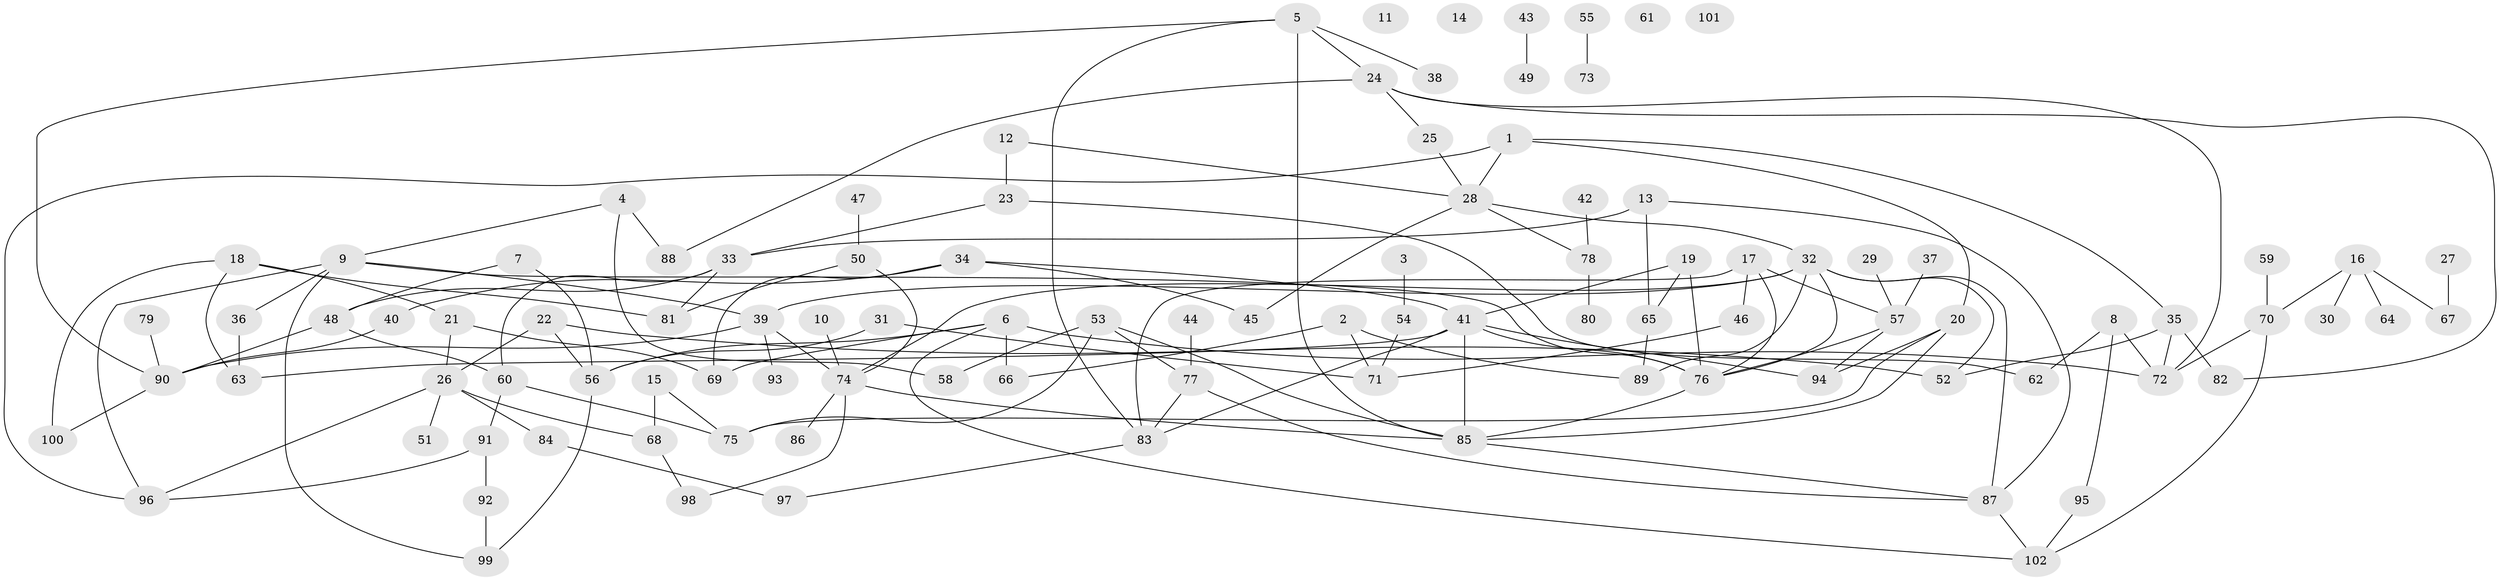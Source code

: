 // Generated by graph-tools (version 1.1) at 2025/00/03/09/25 03:00:45]
// undirected, 102 vertices, 149 edges
graph export_dot {
graph [start="1"]
  node [color=gray90,style=filled];
  1;
  2;
  3;
  4;
  5;
  6;
  7;
  8;
  9;
  10;
  11;
  12;
  13;
  14;
  15;
  16;
  17;
  18;
  19;
  20;
  21;
  22;
  23;
  24;
  25;
  26;
  27;
  28;
  29;
  30;
  31;
  32;
  33;
  34;
  35;
  36;
  37;
  38;
  39;
  40;
  41;
  42;
  43;
  44;
  45;
  46;
  47;
  48;
  49;
  50;
  51;
  52;
  53;
  54;
  55;
  56;
  57;
  58;
  59;
  60;
  61;
  62;
  63;
  64;
  65;
  66;
  67;
  68;
  69;
  70;
  71;
  72;
  73;
  74;
  75;
  76;
  77;
  78;
  79;
  80;
  81;
  82;
  83;
  84;
  85;
  86;
  87;
  88;
  89;
  90;
  91;
  92;
  93;
  94;
  95;
  96;
  97;
  98;
  99;
  100;
  101;
  102;
  1 -- 20;
  1 -- 28;
  1 -- 35;
  1 -- 96;
  2 -- 66;
  2 -- 71;
  2 -- 89;
  3 -- 54;
  4 -- 9;
  4 -- 58;
  4 -- 88;
  5 -- 24;
  5 -- 38;
  5 -- 83;
  5 -- 85;
  5 -- 90;
  6 -- 56;
  6 -- 66;
  6 -- 69;
  6 -- 72;
  6 -- 102;
  7 -- 48;
  7 -- 56;
  8 -- 62;
  8 -- 72;
  8 -- 95;
  9 -- 36;
  9 -- 39;
  9 -- 76;
  9 -- 96;
  9 -- 99;
  10 -- 74;
  12 -- 23;
  12 -- 28;
  13 -- 33;
  13 -- 65;
  13 -- 87;
  15 -- 68;
  15 -- 75;
  16 -- 30;
  16 -- 64;
  16 -- 67;
  16 -- 70;
  17 -- 46;
  17 -- 57;
  17 -- 76;
  17 -- 83;
  18 -- 21;
  18 -- 63;
  18 -- 81;
  18 -- 100;
  19 -- 41;
  19 -- 65;
  19 -- 76;
  20 -- 75;
  20 -- 85;
  20 -- 94;
  21 -- 26;
  21 -- 69;
  22 -- 26;
  22 -- 52;
  22 -- 56;
  23 -- 33;
  23 -- 62;
  24 -- 25;
  24 -- 72;
  24 -- 82;
  24 -- 88;
  25 -- 28;
  26 -- 51;
  26 -- 68;
  26 -- 84;
  26 -- 96;
  27 -- 67;
  28 -- 32;
  28 -- 45;
  28 -- 78;
  29 -- 57;
  31 -- 56;
  31 -- 71;
  32 -- 39;
  32 -- 52;
  32 -- 74;
  32 -- 76;
  32 -- 87;
  32 -- 89;
  33 -- 48;
  33 -- 60;
  33 -- 81;
  34 -- 40;
  34 -- 41;
  34 -- 45;
  34 -- 69;
  35 -- 52;
  35 -- 72;
  35 -- 82;
  36 -- 63;
  37 -- 57;
  39 -- 74;
  39 -- 90;
  39 -- 93;
  40 -- 90;
  41 -- 63;
  41 -- 76;
  41 -- 83;
  41 -- 85;
  41 -- 94;
  42 -- 78;
  43 -- 49;
  44 -- 77;
  46 -- 71;
  47 -- 50;
  48 -- 60;
  48 -- 90;
  50 -- 74;
  50 -- 81;
  53 -- 58;
  53 -- 75;
  53 -- 77;
  53 -- 85;
  54 -- 71;
  55 -- 73;
  56 -- 99;
  57 -- 76;
  57 -- 94;
  59 -- 70;
  60 -- 75;
  60 -- 91;
  65 -- 89;
  68 -- 98;
  70 -- 72;
  70 -- 102;
  74 -- 85;
  74 -- 86;
  74 -- 98;
  76 -- 85;
  77 -- 83;
  77 -- 87;
  78 -- 80;
  79 -- 90;
  83 -- 97;
  84 -- 97;
  85 -- 87;
  87 -- 102;
  90 -- 100;
  91 -- 92;
  91 -- 96;
  92 -- 99;
  95 -- 102;
}
